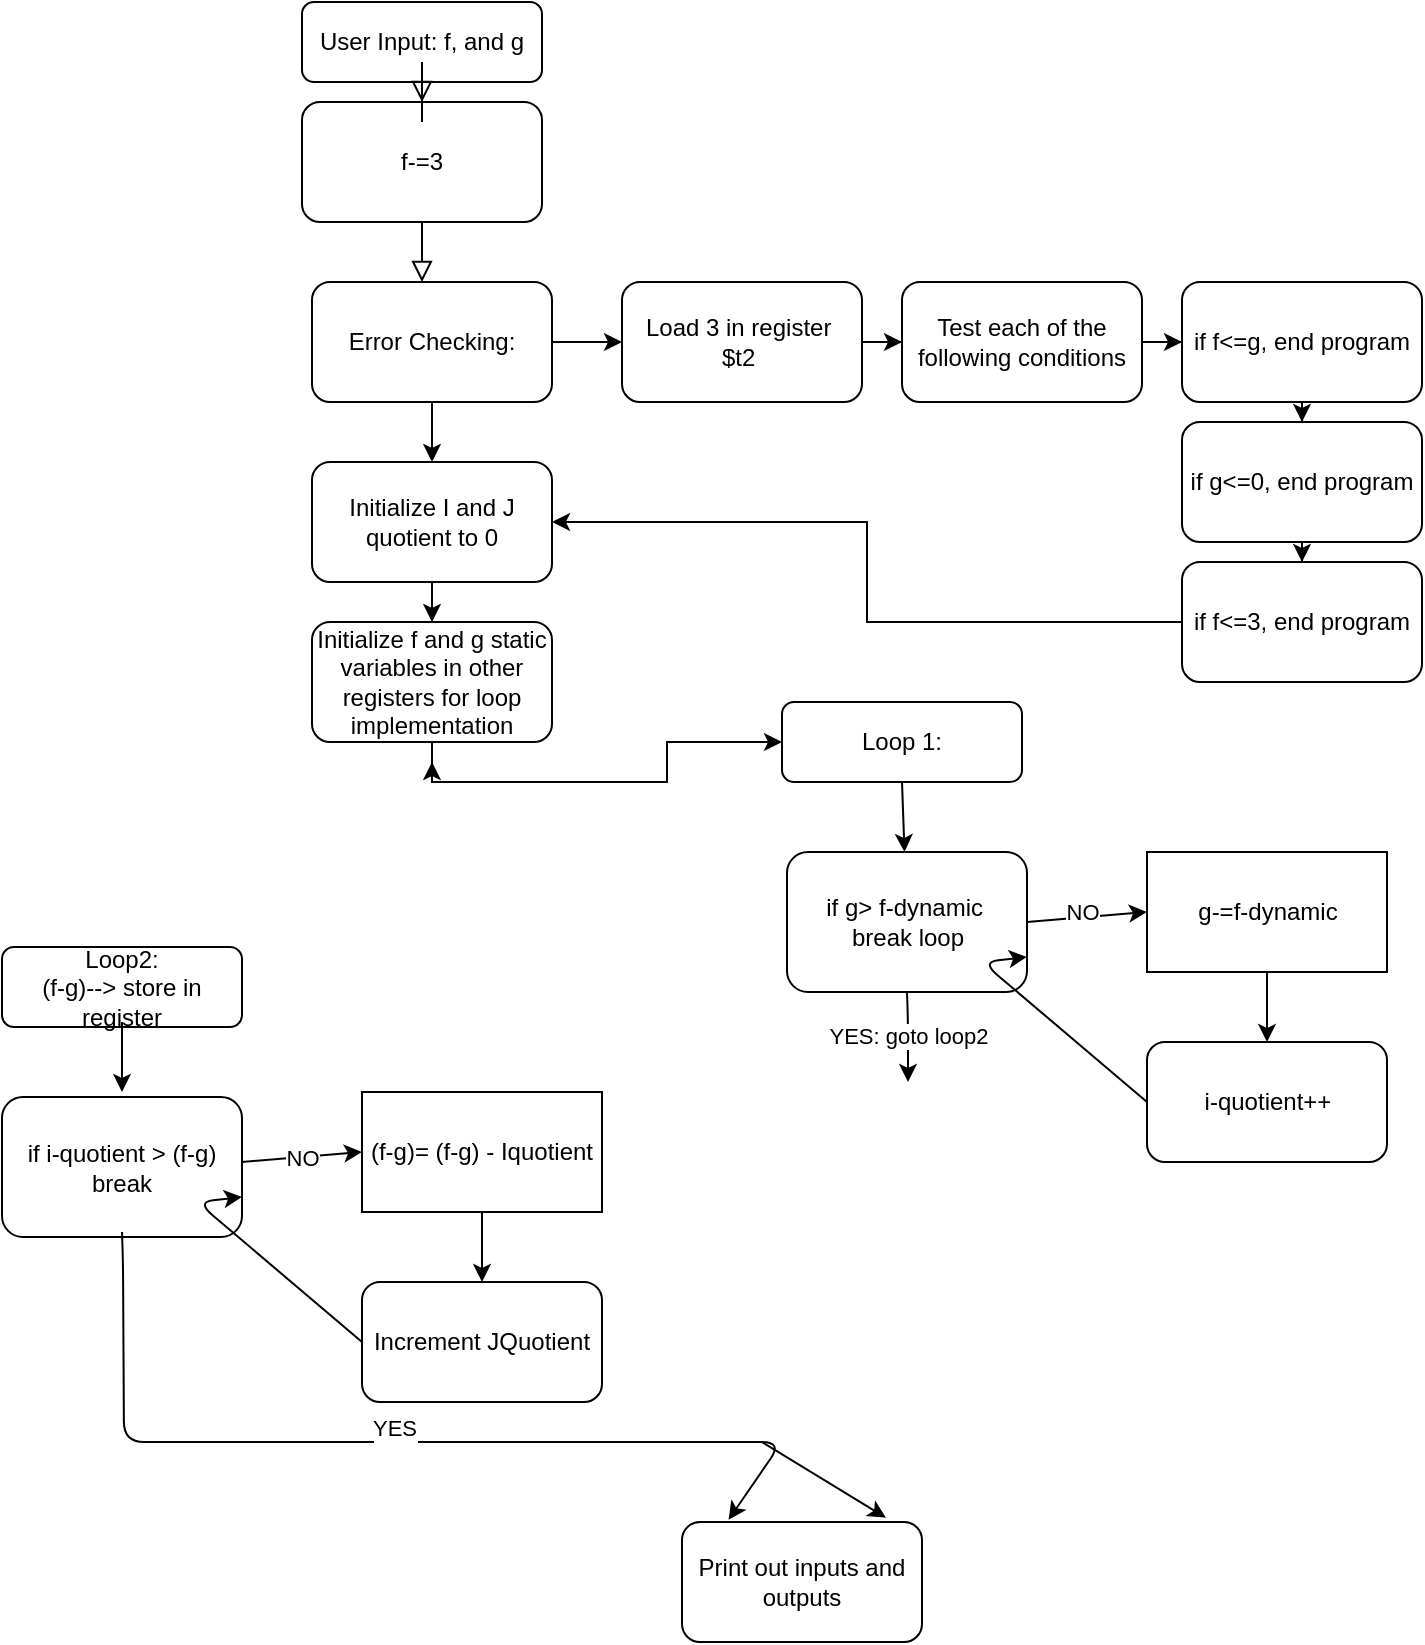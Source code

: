 <mxfile version="12.6.7" type="github">
  <diagram id="C5RBs43oDa-KdzZeNtuy" name="Page-1">
    <mxGraphModel dx="1022" dy="388" grid="1" gridSize="10" guides="1" tooltips="1" connect="1" arrows="1" fold="1" page="1" pageScale="1" pageWidth="827" pageHeight="1169" math="0" shadow="0">
      <root>
        <mxCell id="WIyWlLk6GJQsqaUBKTNV-0"/>
        <mxCell id="WIyWlLk6GJQsqaUBKTNV-1" parent="WIyWlLk6GJQsqaUBKTNV-0"/>
        <mxCell id="WIyWlLk6GJQsqaUBKTNV-2" value="" style="rounded=0;html=1;jettySize=auto;orthogonalLoop=1;fontSize=11;endArrow=block;endFill=0;endSize=8;strokeWidth=1;shadow=0;labelBackgroundColor=none;edgeStyle=orthogonalEdgeStyle;" parent="WIyWlLk6GJQsqaUBKTNV-1" source="FPXWM-zQWJSh7Ym-sCVf-0" edge="1">
          <mxGeometry relative="1" as="geometry">
            <mxPoint x="220.0" y="140.0" as="targetPoint"/>
          </mxGeometry>
        </mxCell>
        <mxCell id="WIyWlLk6GJQsqaUBKTNV-3" value="User Input: f, and g" style="rounded=1;whiteSpace=wrap;html=1;fontSize=12;glass=0;strokeWidth=1;shadow=0;" parent="WIyWlLk6GJQsqaUBKTNV-1" vertex="1">
          <mxGeometry x="160" width="120" height="40" as="geometry"/>
        </mxCell>
        <mxCell id="WIyWlLk6GJQsqaUBKTNV-7" value="Loop 1:" style="rounded=1;whiteSpace=wrap;html=1;fontSize=12;glass=0;strokeWidth=1;shadow=0;" parent="WIyWlLk6GJQsqaUBKTNV-1" vertex="1">
          <mxGeometry x="400" y="350" width="120" height="40" as="geometry"/>
        </mxCell>
        <mxCell id="7ej-nBAIV5by-r2BY7kF-0" value="" style="endArrow=classic;html=1;exitX=0.5;exitY=1;exitDx=0;exitDy=0;" parent="WIyWlLk6GJQsqaUBKTNV-1" source="WIyWlLk6GJQsqaUBKTNV-7" target="7ej-nBAIV5by-r2BY7kF-1" edge="1">
          <mxGeometry width="50" height="50" relative="1" as="geometry">
            <mxPoint x="37.5" y="510" as="sourcePoint"/>
            <mxPoint x="297.5" y="430" as="targetPoint"/>
          </mxGeometry>
        </mxCell>
        <mxCell id="7ej-nBAIV5by-r2BY7kF-1" value="if g&amp;gt; f-dynamic&amp;nbsp;&lt;br&gt;break loop" style="rounded=1;whiteSpace=wrap;html=1;" parent="WIyWlLk6GJQsqaUBKTNV-1" vertex="1">
          <mxGeometry x="402.5" y="425" width="120" height="70" as="geometry"/>
        </mxCell>
        <mxCell id="7ej-nBAIV5by-r2BY7kF-6" value="g-=f-dynamic" style="rounded=0;whiteSpace=wrap;html=1;" parent="WIyWlLk6GJQsqaUBKTNV-1" vertex="1">
          <mxGeometry x="582.5" y="425" width="120" height="60" as="geometry"/>
        </mxCell>
        <mxCell id="7ej-nBAIV5by-r2BY7kF-7" value="" style="endArrow=classic;html=1;exitX=0.5;exitY=1;exitDx=0;exitDy=0;" parent="WIyWlLk6GJQsqaUBKTNV-1" source="7ej-nBAIV5by-r2BY7kF-6" target="7ej-nBAIV5by-r2BY7kF-8" edge="1">
          <mxGeometry width="50" height="50" relative="1" as="geometry">
            <mxPoint x="560" y="520" as="sourcePoint"/>
            <mxPoint x="580" y="520" as="targetPoint"/>
          </mxGeometry>
        </mxCell>
        <mxCell id="7ej-nBAIV5by-r2BY7kF-8" value="i-quotient++" style="rounded=1;whiteSpace=wrap;html=1;" parent="WIyWlLk6GJQsqaUBKTNV-1" vertex="1">
          <mxGeometry x="582.5" y="520" width="120" height="60" as="geometry"/>
        </mxCell>
        <mxCell id="7ej-nBAIV5by-r2BY7kF-9" value="" style="endArrow=classic;html=1;exitX=0;exitY=0.5;exitDx=0;exitDy=0;entryX=1;entryY=0.75;entryDx=0;entryDy=0;" parent="WIyWlLk6GJQsqaUBKTNV-1" source="7ej-nBAIV5by-r2BY7kF-8" target="7ej-nBAIV5by-r2BY7kF-1" edge="1">
          <mxGeometry width="50" height="50" relative="1" as="geometry">
            <mxPoint x="220" y="690" as="sourcePoint"/>
            <mxPoint x="270" y="640" as="targetPoint"/>
            <Array as="points">
              <mxPoint x="500" y="480"/>
            </Array>
          </mxGeometry>
        </mxCell>
        <mxCell id="7ej-nBAIV5by-r2BY7kF-20" value="NO&lt;br&gt;" style="endArrow=classic;html=1;exitX=1;exitY=0.5;exitDx=0;exitDy=0;entryX=0;entryY=0.5;entryDx=0;entryDy=0;" parent="WIyWlLk6GJQsqaUBKTNV-1" source="7ej-nBAIV5by-r2BY7kF-1" target="7ej-nBAIV5by-r2BY7kF-6" edge="1">
          <mxGeometry x="-0.076" y="3" width="50" height="50" relative="1" as="geometry">
            <mxPoint x="370" y="650" as="sourcePoint"/>
            <mxPoint x="420" y="600" as="targetPoint"/>
            <Array as="points"/>
            <mxPoint as="offset"/>
          </mxGeometry>
        </mxCell>
        <mxCell id="7ej-nBAIV5by-r2BY7kF-21" value="YES: goto loop2" style="endArrow=classic;html=1;exitX=0.5;exitY=1;exitDx=0;exitDy=0;" parent="WIyWlLk6GJQsqaUBKTNV-1" source="7ej-nBAIV5by-r2BY7kF-1" edge="1">
          <mxGeometry width="50" height="50" relative="1" as="geometry">
            <mxPoint x="300" y="650" as="sourcePoint"/>
            <mxPoint x="463" y="540" as="targetPoint"/>
            <Array as="points">
              <mxPoint x="463" y="510"/>
            </Array>
          </mxGeometry>
        </mxCell>
        <mxCell id="7ej-nBAIV5by-r2BY7kF-23" value="Loop2:&lt;br&gt;(f-g)--&amp;gt; store in register" style="rounded=1;whiteSpace=wrap;html=1;fontSize=12;glass=0;strokeWidth=1;shadow=0;" parent="WIyWlLk6GJQsqaUBKTNV-1" vertex="1">
          <mxGeometry x="10" y="472.5" width="120" height="40" as="geometry"/>
        </mxCell>
        <mxCell id="7ej-nBAIV5by-r2BY7kF-25" value="if i-quotient &amp;gt; (f-g)&lt;br&gt;break" style="rounded=1;whiteSpace=wrap;html=1;" parent="WIyWlLk6GJQsqaUBKTNV-1" vertex="1">
          <mxGeometry x="10" y="547.5" width="120" height="70" as="geometry"/>
        </mxCell>
        <mxCell id="7ej-nBAIV5by-r2BY7kF-26" value="(f-g)= (f-g) - Iquotient" style="rounded=0;whiteSpace=wrap;html=1;" parent="WIyWlLk6GJQsqaUBKTNV-1" vertex="1">
          <mxGeometry x="190" y="545" width="120" height="60" as="geometry"/>
        </mxCell>
        <mxCell id="7ej-nBAIV5by-r2BY7kF-27" value="" style="endArrow=classic;html=1;exitX=0.5;exitY=1;exitDx=0;exitDy=0;" parent="WIyWlLk6GJQsqaUBKTNV-1" source="7ej-nBAIV5by-r2BY7kF-26" edge="1">
          <mxGeometry width="50" height="50" relative="1" as="geometry">
            <mxPoint x="167.5" y="640" as="sourcePoint"/>
            <mxPoint x="250" y="640" as="targetPoint"/>
          </mxGeometry>
        </mxCell>
        <mxCell id="7ej-nBAIV5by-r2BY7kF-28" value="" style="endArrow=classic;html=1;exitX=0;exitY=0.5;exitDx=0;exitDy=0;entryX=1;entryY=0.75;entryDx=0;entryDy=0;" parent="WIyWlLk6GJQsqaUBKTNV-1" edge="1">
          <mxGeometry width="50" height="50" relative="1" as="geometry">
            <mxPoint x="190" y="670" as="sourcePoint"/>
            <mxPoint x="130" y="597.5" as="targetPoint"/>
            <Array as="points">
              <mxPoint x="107.5" y="600"/>
            </Array>
          </mxGeometry>
        </mxCell>
        <mxCell id="7ej-nBAIV5by-r2BY7kF-29" value="NO" style="endArrow=classic;html=1;exitX=1;exitY=0.5;exitDx=0;exitDy=0;entryX=0;entryY=0.5;entryDx=0;entryDy=0;" parent="WIyWlLk6GJQsqaUBKTNV-1" target="7ej-nBAIV5by-r2BY7kF-26" edge="1">
          <mxGeometry width="50" height="50" relative="1" as="geometry">
            <mxPoint x="130" y="580" as="sourcePoint"/>
            <mxPoint x="27.5" y="720" as="targetPoint"/>
          </mxGeometry>
        </mxCell>
        <mxCell id="7ej-nBAIV5by-r2BY7kF-30" value="YES&lt;br&gt;&lt;br&gt;" style="endArrow=classic;html=1;exitX=0.5;exitY=1;exitDx=0;exitDy=0;entryX=0.194;entryY=-0.019;entryDx=0;entryDy=0;entryPerimeter=0;" parent="WIyWlLk6GJQsqaUBKTNV-1" target="7ej-nBAIV5by-r2BY7kF-39" edge="1">
          <mxGeometry width="50" height="50" relative="1" as="geometry">
            <mxPoint x="70" y="615" as="sourcePoint"/>
            <mxPoint x="368.571" y="760" as="targetPoint"/>
            <Array as="points">
              <mxPoint x="70.5" y="630"/>
              <mxPoint x="71" y="720"/>
              <mxPoint x="240" y="720"/>
              <mxPoint x="400" y="720"/>
            </Array>
          </mxGeometry>
        </mxCell>
        <mxCell id="7ej-nBAIV5by-r2BY7kF-31" value="" style="endArrow=classic;html=1;exitX=0.5;exitY=1;exitDx=0;exitDy=0;entryX=0.5;entryY=0;entryDx=0;entryDy=0;" parent="WIyWlLk6GJQsqaUBKTNV-1" edge="1">
          <mxGeometry width="50" height="50" relative="1" as="geometry">
            <mxPoint x="70" y="510" as="sourcePoint"/>
            <mxPoint x="70" y="545" as="targetPoint"/>
          </mxGeometry>
        </mxCell>
        <mxCell id="7ej-nBAIV5by-r2BY7kF-32" value="Increment JQuotient" style="rounded=1;whiteSpace=wrap;html=1;" parent="WIyWlLk6GJQsqaUBKTNV-1" vertex="1">
          <mxGeometry x="190" y="640" width="120" height="60" as="geometry"/>
        </mxCell>
        <mxCell id="7ej-nBAIV5by-r2BY7kF-36" value="" style="endArrow=classic;html=1;entryX=0.85;entryY=-0.036;entryDx=0;entryDy=0;entryPerimeter=0;" parent="WIyWlLk6GJQsqaUBKTNV-1" target="7ej-nBAIV5by-r2BY7kF-39" edge="1">
          <mxGeometry width="50" height="50" relative="1" as="geometry">
            <mxPoint x="390" y="720" as="sourcePoint"/>
            <mxPoint x="470" y="764" as="targetPoint"/>
          </mxGeometry>
        </mxCell>
        <mxCell id="7ej-nBAIV5by-r2BY7kF-39" value="Print out inputs and outputs&lt;br&gt;" style="rounded=1;whiteSpace=wrap;html=1;" parent="WIyWlLk6GJQsqaUBKTNV-1" vertex="1">
          <mxGeometry x="350" y="760" width="120" height="60" as="geometry"/>
        </mxCell>
        <mxCell id="mFxCMQZOIhEKqkH4UFLB-3" value="" style="edgeStyle=orthogonalEdgeStyle;rounded=0;orthogonalLoop=1;jettySize=auto;html=1;" parent="WIyWlLk6GJQsqaUBKTNV-1" source="mFxCMQZOIhEKqkH4UFLB-1" target="mFxCMQZOIhEKqkH4UFLB-2" edge="1">
          <mxGeometry relative="1" as="geometry"/>
        </mxCell>
        <mxCell id="mFxCMQZOIhEKqkH4UFLB-7" value="" style="edgeStyle=orthogonalEdgeStyle;rounded=0;orthogonalLoop=1;jettySize=auto;html=1;" parent="WIyWlLk6GJQsqaUBKTNV-1" source="mFxCMQZOIhEKqkH4UFLB-1" target="mFxCMQZOIhEKqkH4UFLB-6" edge="1">
          <mxGeometry relative="1" as="geometry"/>
        </mxCell>
        <mxCell id="mFxCMQZOIhEKqkH4UFLB-1" value="Error Checking:" style="rounded=1;whiteSpace=wrap;html=1;" parent="WIyWlLk6GJQsqaUBKTNV-1" vertex="1">
          <mxGeometry x="165" y="140" width="120" height="60" as="geometry"/>
        </mxCell>
        <mxCell id="mFxCMQZOIhEKqkH4UFLB-15" value="" style="edgeStyle=orthogonalEdgeStyle;rounded=0;orthogonalLoop=1;jettySize=auto;html=1;" parent="WIyWlLk6GJQsqaUBKTNV-1" source="mFxCMQZOIhEKqkH4UFLB-6" target="mFxCMQZOIhEKqkH4UFLB-14" edge="1">
          <mxGeometry relative="1" as="geometry"/>
        </mxCell>
        <mxCell id="mFxCMQZOIhEKqkH4UFLB-6" value="Initialize I and J quotient to 0" style="rounded=1;whiteSpace=wrap;html=1;" parent="WIyWlLk6GJQsqaUBKTNV-1" vertex="1">
          <mxGeometry x="165" y="230" width="120" height="60" as="geometry"/>
        </mxCell>
        <mxCell id="mFxCMQZOIhEKqkH4UFLB-17" value="" style="edgeStyle=orthogonalEdgeStyle;rounded=0;orthogonalLoop=1;jettySize=auto;html=1;" parent="WIyWlLk6GJQsqaUBKTNV-1" source="mFxCMQZOIhEKqkH4UFLB-14" edge="1">
          <mxGeometry relative="1" as="geometry">
            <mxPoint x="225" y="380" as="targetPoint"/>
          </mxGeometry>
        </mxCell>
        <mxCell id="mFxCMQZOIhEKqkH4UFLB-14" value="Initialize f and g static variables in other registers for loop implementation&lt;br&gt;" style="rounded=1;whiteSpace=wrap;html=1;" parent="WIyWlLk6GJQsqaUBKTNV-1" vertex="1">
          <mxGeometry x="165" y="310" width="120" height="60" as="geometry"/>
        </mxCell>
        <mxCell id="mFxCMQZOIhEKqkH4UFLB-20" style="edgeStyle=orthogonalEdgeStyle;rounded=0;orthogonalLoop=1;jettySize=auto;html=1;exitX=0.5;exitY=1;exitDx=0;exitDy=0;entryX=0;entryY=0.5;entryDx=0;entryDy=0;" parent="WIyWlLk6GJQsqaUBKTNV-1" source="mFxCMQZOIhEKqkH4UFLB-14" target="WIyWlLk6GJQsqaUBKTNV-7" edge="1">
          <mxGeometry relative="1" as="geometry">
            <mxPoint x="285" y="410" as="sourcePoint"/>
          </mxGeometry>
        </mxCell>
        <mxCell id="mFxCMQZOIhEKqkH4UFLB-5" value="" style="edgeStyle=orthogonalEdgeStyle;rounded=0;orthogonalLoop=1;jettySize=auto;html=1;" parent="WIyWlLk6GJQsqaUBKTNV-1" source="mFxCMQZOIhEKqkH4UFLB-2" target="mFxCMQZOIhEKqkH4UFLB-4" edge="1">
          <mxGeometry relative="1" as="geometry"/>
        </mxCell>
        <mxCell id="mFxCMQZOIhEKqkH4UFLB-2" value="Load 3 in register&amp;nbsp; $t2&amp;nbsp;" style="rounded=1;whiteSpace=wrap;html=1;" parent="WIyWlLk6GJQsqaUBKTNV-1" vertex="1">
          <mxGeometry x="320" y="140" width="120" height="60" as="geometry"/>
        </mxCell>
        <mxCell id="mFxCMQZOIhEKqkH4UFLB-9" value="" style="edgeStyle=orthogonalEdgeStyle;rounded=0;orthogonalLoop=1;jettySize=auto;html=1;" parent="WIyWlLk6GJQsqaUBKTNV-1" source="mFxCMQZOIhEKqkH4UFLB-4" target="mFxCMQZOIhEKqkH4UFLB-8" edge="1">
          <mxGeometry relative="1" as="geometry"/>
        </mxCell>
        <mxCell id="mFxCMQZOIhEKqkH4UFLB-4" value="Test each of the following conditions" style="rounded=1;whiteSpace=wrap;html=1;" parent="WIyWlLk6GJQsqaUBKTNV-1" vertex="1">
          <mxGeometry x="460" y="140" width="120" height="60" as="geometry"/>
        </mxCell>
        <mxCell id="mFxCMQZOIhEKqkH4UFLB-11" value="" style="edgeStyle=orthogonalEdgeStyle;rounded=0;orthogonalLoop=1;jettySize=auto;html=1;" parent="WIyWlLk6GJQsqaUBKTNV-1" source="mFxCMQZOIhEKqkH4UFLB-8" target="mFxCMQZOIhEKqkH4UFLB-10" edge="1">
          <mxGeometry relative="1" as="geometry"/>
        </mxCell>
        <mxCell id="mFxCMQZOIhEKqkH4UFLB-8" value="if f&amp;lt;=g, end program" style="rounded=1;whiteSpace=wrap;html=1;" parent="WIyWlLk6GJQsqaUBKTNV-1" vertex="1">
          <mxGeometry x="600" y="140" width="120" height="60" as="geometry"/>
        </mxCell>
        <mxCell id="mFxCMQZOIhEKqkH4UFLB-13" value="" style="edgeStyle=orthogonalEdgeStyle;rounded=0;orthogonalLoop=1;jettySize=auto;html=1;" parent="WIyWlLk6GJQsqaUBKTNV-1" source="mFxCMQZOIhEKqkH4UFLB-10" target="mFxCMQZOIhEKqkH4UFLB-12" edge="1">
          <mxGeometry relative="1" as="geometry"/>
        </mxCell>
        <mxCell id="mFxCMQZOIhEKqkH4UFLB-10" value="if g&amp;lt;=0, end program" style="rounded=1;whiteSpace=wrap;html=1;" parent="WIyWlLk6GJQsqaUBKTNV-1" vertex="1">
          <mxGeometry x="600" y="210" width="120" height="60" as="geometry"/>
        </mxCell>
        <mxCell id="mFxCMQZOIhEKqkH4UFLB-18" style="edgeStyle=orthogonalEdgeStyle;rounded=0;orthogonalLoop=1;jettySize=auto;html=1;exitX=0;exitY=0.5;exitDx=0;exitDy=0;entryX=1;entryY=0.5;entryDx=0;entryDy=0;" parent="WIyWlLk6GJQsqaUBKTNV-1" source="mFxCMQZOIhEKqkH4UFLB-12" target="mFxCMQZOIhEKqkH4UFLB-6" edge="1">
          <mxGeometry relative="1" as="geometry"/>
        </mxCell>
        <mxCell id="mFxCMQZOIhEKqkH4UFLB-12" value="if f&amp;lt;=3, end program" style="rounded=1;whiteSpace=wrap;html=1;" parent="WIyWlLk6GJQsqaUBKTNV-1" vertex="1">
          <mxGeometry x="600" y="280" width="120" height="60" as="geometry"/>
        </mxCell>
        <mxCell id="FPXWM-zQWJSh7Ym-sCVf-0" value="f-=3" style="rounded=1;whiteSpace=wrap;html=1;" vertex="1" parent="WIyWlLk6GJQsqaUBKTNV-1">
          <mxGeometry x="160" y="50" width="120" height="60" as="geometry"/>
        </mxCell>
        <mxCell id="FPXWM-zQWJSh7Ym-sCVf-1" value="" style="rounded=0;html=1;jettySize=auto;orthogonalLoop=1;fontSize=11;endArrow=block;endFill=0;endSize=8;strokeWidth=1;shadow=0;labelBackgroundColor=none;edgeStyle=orthogonalEdgeStyle;" edge="1" parent="WIyWlLk6GJQsqaUBKTNV-1" source="WIyWlLk6GJQsqaUBKTNV-3" target="FPXWM-zQWJSh7Ym-sCVf-0">
          <mxGeometry relative="1" as="geometry">
            <mxPoint x="220.0" y="140.0" as="targetPoint"/>
            <mxPoint x="220.0" y="40" as="sourcePoint"/>
          </mxGeometry>
        </mxCell>
      </root>
    </mxGraphModel>
  </diagram>
</mxfile>

